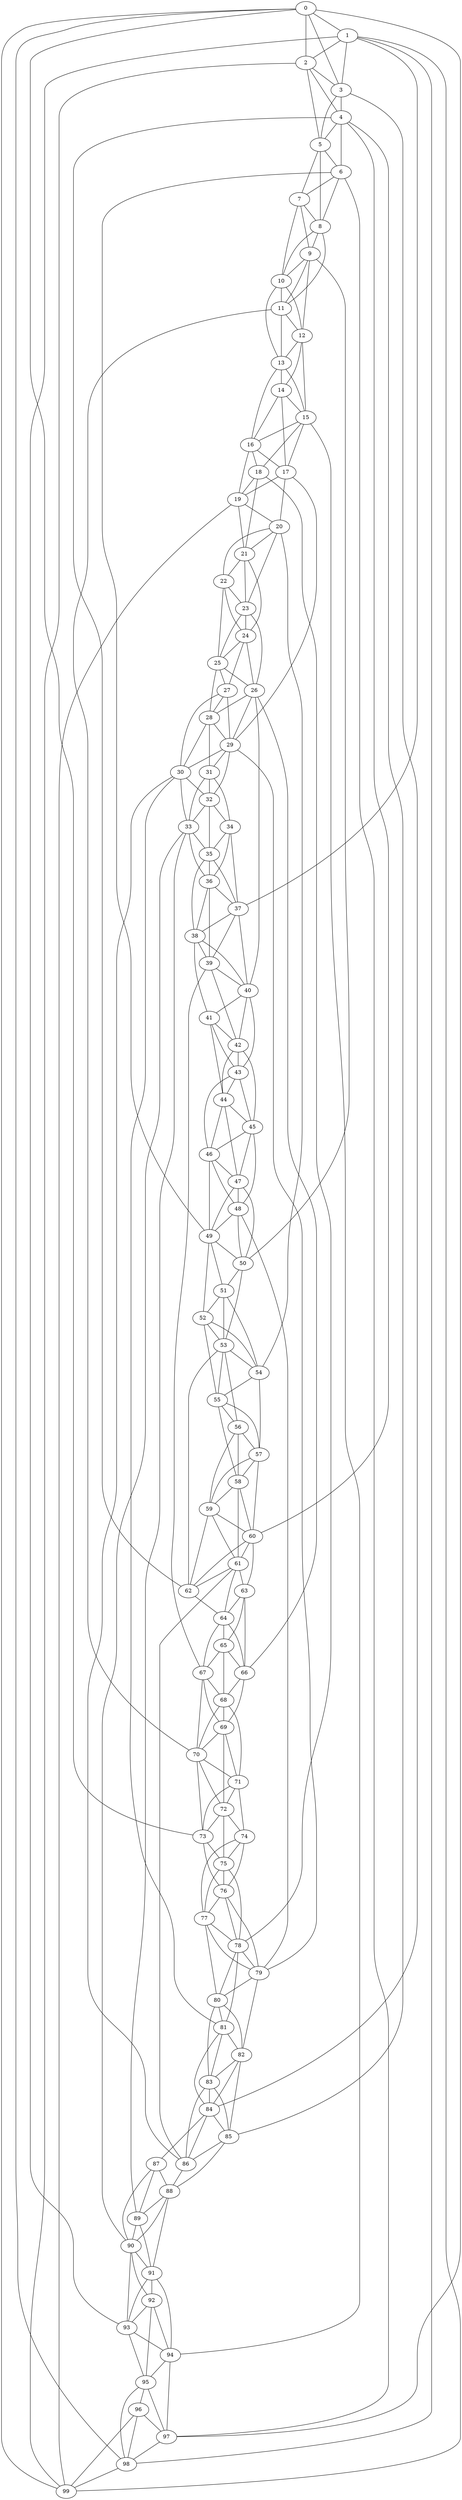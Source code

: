 strict graph "watts_strogatz_graph(100,6,0.1)" {
0;
1;
2;
3;
4;
5;
6;
7;
8;
9;
10;
11;
12;
13;
14;
15;
16;
17;
18;
19;
20;
21;
22;
23;
24;
25;
26;
27;
28;
29;
30;
31;
32;
33;
34;
35;
36;
37;
38;
39;
40;
41;
42;
43;
44;
45;
46;
47;
48;
49;
50;
51;
52;
53;
54;
55;
56;
57;
58;
59;
60;
61;
62;
63;
64;
65;
66;
67;
68;
69;
70;
71;
72;
73;
74;
75;
76;
77;
78;
79;
80;
81;
82;
83;
84;
85;
86;
87;
88;
89;
90;
91;
92;
93;
94;
95;
96;
97;
98;
99;
0 -- 1  [is_available=True, prob="0.361066949943"];
0 -- 2  [is_available=True, prob="1.0"];
0 -- 3  [is_available=True, prob="0.108008806188"];
0 -- 97  [is_available=True, prob="1.0"];
0 -- 73  [is_available=True, prob="1.0"];
0 -- 98  [is_available=True, prob="0.336935520987"];
0 -- 99  [is_available=True, prob="0.327069469539"];
1 -- 2  [is_available=True, prob="1.0"];
1 -- 99  [is_available=True, prob="0.296086711029"];
1 -- 37  [is_available=True, prob="0.307157721716"];
1 -- 98  [is_available=True, prob="0.730978703388"];
1 -- 3  [is_available=True, prob="0.937355780307"];
1 -- 93  [is_available=True, prob="0.230269155309"];
2 -- 3  [is_available=True, prob="0.969944310629"];
2 -- 4  [is_available=True, prob="0.829910090579"];
2 -- 5  [is_available=True, prob="1.0"];
2 -- 99  [is_available=True, prob="0.616402709667"];
3 -- 4  [is_available=True, prob="1.0"];
3 -- 5  [is_available=True, prob="1.0"];
3 -- 84  [is_available=True, prob="0.334775851534"];
4 -- 5  [is_available=True, prob="0.163153360035"];
4 -- 6  [is_available=True, prob="0.354597586439"];
4 -- 85  [is_available=True, prob="0.721660837208"];
4 -- 60  [is_available=True, prob="0.241050368176"];
4 -- 62  [is_available=True, prob="1.0"];
5 -- 6  [is_available=True, prob="1.0"];
5 -- 7  [is_available=True, prob="0.401972352218"];
5 -- 8  [is_available=True, prob="0.299848225073"];
6 -- 97  [is_available=True, prob="0.533428174859"];
6 -- 7  [is_available=True, prob="1.0"];
6 -- 8  [is_available=True, prob="1.0"];
6 -- 49  [is_available=True, prob="0.324802449694"];
7 -- 8  [is_available=True, prob="0.385196587092"];
7 -- 9  [is_available=True, prob="1.0"];
7 -- 10  [is_available=True, prob="0.81352499644"];
8 -- 9  [is_available=True, prob="0.537807701857"];
8 -- 10  [is_available=True, prob="0.107325302283"];
8 -- 11  [is_available=True, prob="0.170004349842"];
9 -- 10  [is_available=True, prob="1.0"];
9 -- 11  [is_available=True, prob="0.211673620921"];
9 -- 12  [is_available=True, prob="1.0"];
9 -- 50  [is_available=True, prob="0.375763806775"];
10 -- 11  [is_available=True, prob="0.0479715629437"];
10 -- 12  [is_available=True, prob="0.113942705413"];
10 -- 13  [is_available=True, prob="0.598575472203"];
11 -- 70  [is_available=True, prob="0.486616950675"];
11 -- 12  [is_available=True, prob="1.0"];
11 -- 13  [is_available=True, prob="0.0816448157956"];
12 -- 13  [is_available=True, prob="0.0279735238851"];
12 -- 14  [is_available=True, prob="0.0574190476459"];
12 -- 15  [is_available=True, prob="0.779271623638"];
13 -- 14  [is_available=True, prob="0.272206726931"];
13 -- 15  [is_available=True, prob="0.557966097083"];
13 -- 16  [is_available=True, prob="1.0"];
14 -- 15  [is_available=True, prob="0.274581630149"];
14 -- 16  [is_available=True, prob="1.0"];
14 -- 17  [is_available=True, prob="1.0"];
15 -- 16  [is_available=True, prob="0.958852285057"];
15 -- 17  [is_available=True, prob="1.0"];
15 -- 18  [is_available=True, prob="0.67836360783"];
15 -- 94  [is_available=True, prob="0.307430713834"];
16 -- 17  [is_available=True, prob="0.877178509309"];
16 -- 18  [is_available=True, prob="0.255067733121"];
16 -- 19  [is_available=True, prob="0.0359075456379"];
17 -- 19  [is_available=True, prob="0.794281815559"];
17 -- 20  [is_available=True, prob="0.216899384186"];
17 -- 29  [is_available=True, prob="0.990262103515"];
18 -- 78  [is_available=True, prob="0.85725990735"];
18 -- 19  [is_available=True, prob="1.0"];
18 -- 21  [is_available=True, prob="0.448403852738"];
19 -- 99  [is_available=True, prob="1.0"];
19 -- 20  [is_available=True, prob="1.0"];
19 -- 21  [is_available=True, prob="1.0"];
20 -- 54  [is_available=True, prob="0.45982113727"];
20 -- 21  [is_available=True, prob="0.288577986819"];
20 -- 22  [is_available=True, prob="0.722379607339"];
20 -- 23  [is_available=True, prob="1.0"];
21 -- 22  [is_available=True, prob="0.597649216744"];
21 -- 23  [is_available=True, prob="0.0982357054542"];
21 -- 24  [is_available=True, prob="0.916267251726"];
22 -- 23  [is_available=True, prob="1.0"];
22 -- 24  [is_available=True, prob="0.12203929627"];
22 -- 25  [is_available=True, prob="0.476126424929"];
23 -- 24  [is_available=True, prob="1.0"];
23 -- 25  [is_available=True, prob="0.155924482399"];
23 -- 26  [is_available=True, prob="0.692866843037"];
24 -- 25  [is_available=True, prob="0.0681251401737"];
24 -- 26  [is_available=True, prob="0.000264897594117"];
24 -- 27  [is_available=True, prob="1.0"];
25 -- 26  [is_available=True, prob="0.179834526965"];
25 -- 27  [is_available=True, prob="0.0483237093521"];
25 -- 28  [is_available=True, prob="0.256614627869"];
26 -- 66  [is_available=True, prob="0.576872292323"];
26 -- 40  [is_available=True, prob="1.0"];
26 -- 28  [is_available=True, prob="0.104311044453"];
26 -- 29  [is_available=True, prob="0.347055840746"];
27 -- 28  [is_available=True, prob="0.522161209184"];
27 -- 29  [is_available=True, prob="0.688966460982"];
27 -- 30  [is_available=True, prob="0.951077658183"];
28 -- 29  [is_available=True, prob="1.0"];
28 -- 30  [is_available=True, prob="0.578834281754"];
28 -- 31  [is_available=True, prob="1.0"];
29 -- 32  [is_available=True, prob="0.758191735847"];
29 -- 79  [is_available=True, prob="0.0833370876849"];
29 -- 30  [is_available=True, prob="0.199368232225"];
29 -- 31  [is_available=True, prob="0.866610345188"];
30 -- 32  [is_available=True, prob="0.619876795134"];
30 -- 33  [is_available=True, prob="0.547125937469"];
30 -- 81  [is_available=True, prob="0.159805170249"];
30 -- 86  [is_available=True, prob="1.0"];
31 -- 32  [is_available=True, prob="0.557662873955"];
31 -- 33  [is_available=True, prob="0.440603108491"];
31 -- 34  [is_available=True, prob="1.0"];
32 -- 33  [is_available=True, prob="0.144095725912"];
32 -- 34  [is_available=True, prob="0.74245820996"];
32 -- 35  [is_available=True, prob="0.585749196697"];
33 -- 35  [is_available=True, prob="0.619218313487"];
33 -- 36  [is_available=True, prob="0.513818923457"];
33 -- 89  [is_available=True, prob="1.0"];
33 -- 90  [is_available=True, prob="0.87372381317"];
34 -- 35  [is_available=True, prob="0.869700566862"];
34 -- 36  [is_available=True, prob="0.659873627578"];
34 -- 37  [is_available=True, prob="0.76836181781"];
35 -- 36  [is_available=True, prob="0.435612105357"];
35 -- 37  [is_available=True, prob="0.225362256997"];
35 -- 38  [is_available=True, prob="0.757333501925"];
36 -- 37  [is_available=True, prob="0.191015572111"];
36 -- 38  [is_available=True, prob="0.940738198236"];
36 -- 39  [is_available=True, prob="0.98762908358"];
37 -- 38  [is_available=True, prob="1.0"];
37 -- 39  [is_available=True, prob="0.35496204322"];
37 -- 40  [is_available=True, prob="1.0"];
38 -- 39  [is_available=True, prob="0.522826422371"];
38 -- 40  [is_available=True, prob="0.821327404495"];
38 -- 41  [is_available=True, prob="0.658585078193"];
39 -- 67  [is_available=True, prob="0.613637529615"];
39 -- 40  [is_available=True, prob="0.880286698254"];
39 -- 42  [is_available=True, prob="0.289161056822"];
40 -- 41  [is_available=True, prob="0.917273723875"];
40 -- 42  [is_available=True, prob="1.0"];
40 -- 43  [is_available=True, prob="0.232461429917"];
41 -- 42  [is_available=True, prob="0.603877771302"];
41 -- 43  [is_available=True, prob="0.339999106931"];
41 -- 44  [is_available=True, prob="1.0"];
42 -- 43  [is_available=True, prob="0.488480544344"];
42 -- 44  [is_available=True, prob="1.0"];
42 -- 45  [is_available=True, prob="0.57599799591"];
43 -- 44  [is_available=True, prob="1.0"];
43 -- 45  [is_available=True, prob="0.00951207668034"];
43 -- 46  [is_available=True, prob="0.560669495718"];
44 -- 45  [is_available=True, prob="0.673462024192"];
44 -- 46  [is_available=True, prob="0.449507430089"];
44 -- 47  [is_available=True, prob="0.595867532131"];
45 -- 46  [is_available=True, prob="1.0"];
45 -- 47  [is_available=True, prob="0.439643496904"];
45 -- 48  [is_available=True, prob="0.626327261784"];
46 -- 47  [is_available=True, prob="0.598726815633"];
46 -- 48  [is_available=True, prob="0.735967196645"];
46 -- 49  [is_available=True, prob="0.45411821436"];
47 -- 48  [is_available=True, prob="0.602752911705"];
47 -- 49  [is_available=True, prob="0.846843912684"];
47 -- 50  [is_available=True, prob="0.474265281151"];
48 -- 49  [is_available=True, prob="0.0307126829878"];
48 -- 50  [is_available=True, prob="0.403379848599"];
48 -- 79  [is_available=True, prob="0.225774504609"];
49 -- 50  [is_available=True, prob="0.390180923969"];
49 -- 51  [is_available=True, prob="0.822840069995"];
49 -- 52  [is_available=True, prob="1.0"];
50 -- 51  [is_available=True, prob="0.560506024506"];
50 -- 53  [is_available=True, prob="0.00132430381017"];
51 -- 52  [is_available=True, prob="0.443863382073"];
51 -- 53  [is_available=True, prob="0.647492168614"];
51 -- 54  [is_available=True, prob="0.280275701213"];
52 -- 53  [is_available=True, prob="0.0687902901993"];
52 -- 54  [is_available=True, prob="0.680829343564"];
52 -- 55  [is_available=True, prob="1.0"];
53 -- 54  [is_available=True, prob="1.0"];
53 -- 55  [is_available=True, prob="0.848171008502"];
53 -- 56  [is_available=True, prob="0.31979561347"];
53 -- 62  [is_available=True, prob="0.901016235251"];
54 -- 55  [is_available=True, prob="0.199707339362"];
54 -- 57  [is_available=True, prob="1.0"];
55 -- 56  [is_available=True, prob="0.208013446435"];
55 -- 57  [is_available=True, prob="1.0"];
55 -- 58  [is_available=True, prob="0.863531504481"];
56 -- 57  [is_available=True, prob="1.0"];
56 -- 58  [is_available=True, prob="0.0581882260307"];
56 -- 59  [is_available=True, prob="0.369120787179"];
57 -- 58  [is_available=True, prob="1.0"];
57 -- 59  [is_available=True, prob="0.907639349653"];
57 -- 60  [is_available=True, prob="0.645635995598"];
58 -- 59  [is_available=True, prob="0.249881142331"];
58 -- 60  [is_available=True, prob="0.308189756157"];
58 -- 61  [is_available=True, prob="0.485407369438"];
59 -- 60  [is_available=True, prob="1.0"];
59 -- 61  [is_available=True, prob="0.845266132073"];
59 -- 62  [is_available=True, prob="1.0"];
60 -- 61  [is_available=True, prob="0.806481854518"];
60 -- 62  [is_available=True, prob="0.649682384018"];
60 -- 63  [is_available=True, prob="0.0335733505454"];
61 -- 64  [is_available=True, prob="0.367289329841"];
61 -- 86  [is_available=True, prob="1.0"];
61 -- 62  [is_available=True, prob="0.681528365901"];
61 -- 63  [is_available=True, prob="0.432231869243"];
62 -- 64  [is_available=True, prob="0.601267328491"];
63 -- 64  [is_available=True, prob="1.0"];
63 -- 65  [is_available=True, prob="1.0"];
63 -- 66  [is_available=True, prob="0.616717854063"];
64 -- 65  [is_available=True, prob="1.0"];
64 -- 66  [is_available=True, prob="0.432187520304"];
64 -- 67  [is_available=True, prob="0.768760881385"];
65 -- 66  [is_available=True, prob="0.437119176835"];
65 -- 67  [is_available=True, prob="0.410637029553"];
65 -- 68  [is_available=True, prob="0.180709845254"];
66 -- 68  [is_available=True, prob="0.849039626133"];
66 -- 69  [is_available=True, prob="0.0685537898223"];
67 -- 68  [is_available=True, prob="0.225520795311"];
67 -- 69  [is_available=True, prob="0.221839806703"];
67 -- 70  [is_available=True, prob="0.834330244123"];
68 -- 69  [is_available=True, prob="1.0"];
68 -- 70  [is_available=True, prob="0.662229712431"];
68 -- 71  [is_available=True, prob="0.721487772469"];
69 -- 70  [is_available=True, prob="0.223167162843"];
69 -- 71  [is_available=True, prob="0.463366882635"];
69 -- 72  [is_available=True, prob="0.40719678745"];
70 -- 71  [is_available=True, prob="0.829381870424"];
70 -- 72  [is_available=True, prob="0.760837367243"];
70 -- 73  [is_available=True, prob="0.467525578439"];
71 -- 72  [is_available=True, prob="1.0"];
71 -- 73  [is_available=True, prob="0.437863365542"];
71 -- 74  [is_available=True, prob="0.121576113773"];
72 -- 73  [is_available=True, prob="0.0346045159329"];
72 -- 74  [is_available=True, prob="0.367577021673"];
72 -- 75  [is_available=True, prob="0.0243705409156"];
73 -- 75  [is_available=True, prob="0.628097415866"];
73 -- 76  [is_available=True, prob="0.267500681765"];
74 -- 75  [is_available=True, prob="0.40682943779"];
74 -- 76  [is_available=True, prob="0.0673749475671"];
74 -- 77  [is_available=True, prob="0.388493802783"];
75 -- 76  [is_available=True, prob="0.703326295311"];
75 -- 77  [is_available=True, prob="1.0"];
75 -- 78  [is_available=True, prob="0.0297048166941"];
76 -- 77  [is_available=True, prob="1.0"];
76 -- 78  [is_available=True, prob="1.0"];
76 -- 79  [is_available=True, prob="0.932385879698"];
77 -- 78  [is_available=True, prob="0.63242093425"];
77 -- 79  [is_available=True, prob="0.311225025"];
77 -- 80  [is_available=True, prob="1.0"];
78 -- 79  [is_available=True, prob="0.832177297461"];
78 -- 80  [is_available=True, prob="0.975294188852"];
78 -- 81  [is_available=True, prob="0.861574756016"];
79 -- 80  [is_available=True, prob="1.0"];
79 -- 82  [is_available=True, prob="1.0"];
80 -- 81  [is_available=True, prob="0.508132257012"];
80 -- 82  [is_available=True, prob="0.210747156625"];
80 -- 83  [is_available=True, prob="0.545063633904"];
81 -- 82  [is_available=True, prob="0.659930880648"];
81 -- 83  [is_available=True, prob="1.0"];
81 -- 84  [is_available=True, prob="0.386037732188"];
82 -- 83  [is_available=True, prob="0.0358649683018"];
82 -- 84  [is_available=True, prob="0.76991794891"];
82 -- 85  [is_available=True, prob="1.0"];
83 -- 84  [is_available=True, prob="0.111829703875"];
83 -- 85  [is_available=True, prob="1.0"];
83 -- 86  [is_available=True, prob="0.904867678311"];
84 -- 85  [is_available=True, prob="0.535200336137"];
84 -- 86  [is_available=True, prob="1.0"];
84 -- 87  [is_available=True, prob="0.871652293552"];
85 -- 86  [is_available=True, prob="0.434062918819"];
85 -- 88  [is_available=True, prob="0.764678143631"];
86 -- 88  [is_available=True, prob="0.9685513588"];
87 -- 88  [is_available=True, prob="0.754168637257"];
87 -- 89  [is_available=True, prob="0.518421959548"];
87 -- 90  [is_available=True, prob="1.0"];
88 -- 89  [is_available=True, prob="0.647406919772"];
88 -- 90  [is_available=True, prob="0.770195461198"];
88 -- 91  [is_available=True, prob="1.0"];
89 -- 90  [is_available=True, prob="1.0"];
89 -- 91  [is_available=True, prob="1.0"];
90 -- 91  [is_available=True, prob="0.106292032238"];
90 -- 92  [is_available=True, prob="1.0"];
90 -- 93  [is_available=True, prob="0.201014758542"];
91 -- 92  [is_available=True, prob="0.755247536929"];
91 -- 93  [is_available=True, prob="1.0"];
91 -- 94  [is_available=True, prob="0.298145142706"];
92 -- 93  [is_available=True, prob="0.620437935048"];
92 -- 94  [is_available=True, prob="1.0"];
92 -- 95  [is_available=True, prob="0.00789229361793"];
93 -- 94  [is_available=True, prob="1.0"];
93 -- 95  [is_available=True, prob="0.0873385500038"];
94 -- 97  [is_available=True, prob="0.524719803247"];
94 -- 95  [is_available=True, prob="0.775044245023"];
95 -- 96  [is_available=True, prob="0.302657541127"];
95 -- 97  [is_available=True, prob="0.747235234676"];
95 -- 98  [is_available=True, prob="0.904738829874"];
96 -- 97  [is_available=True, prob="1.0"];
96 -- 98  [is_available=True, prob="0.0459298451172"];
96 -- 99  [is_available=True, prob="0.448019363301"];
97 -- 98  [is_available=True, prob="1.0"];
98 -- 99  [is_available=True, prob="0.718507578195"];
}
